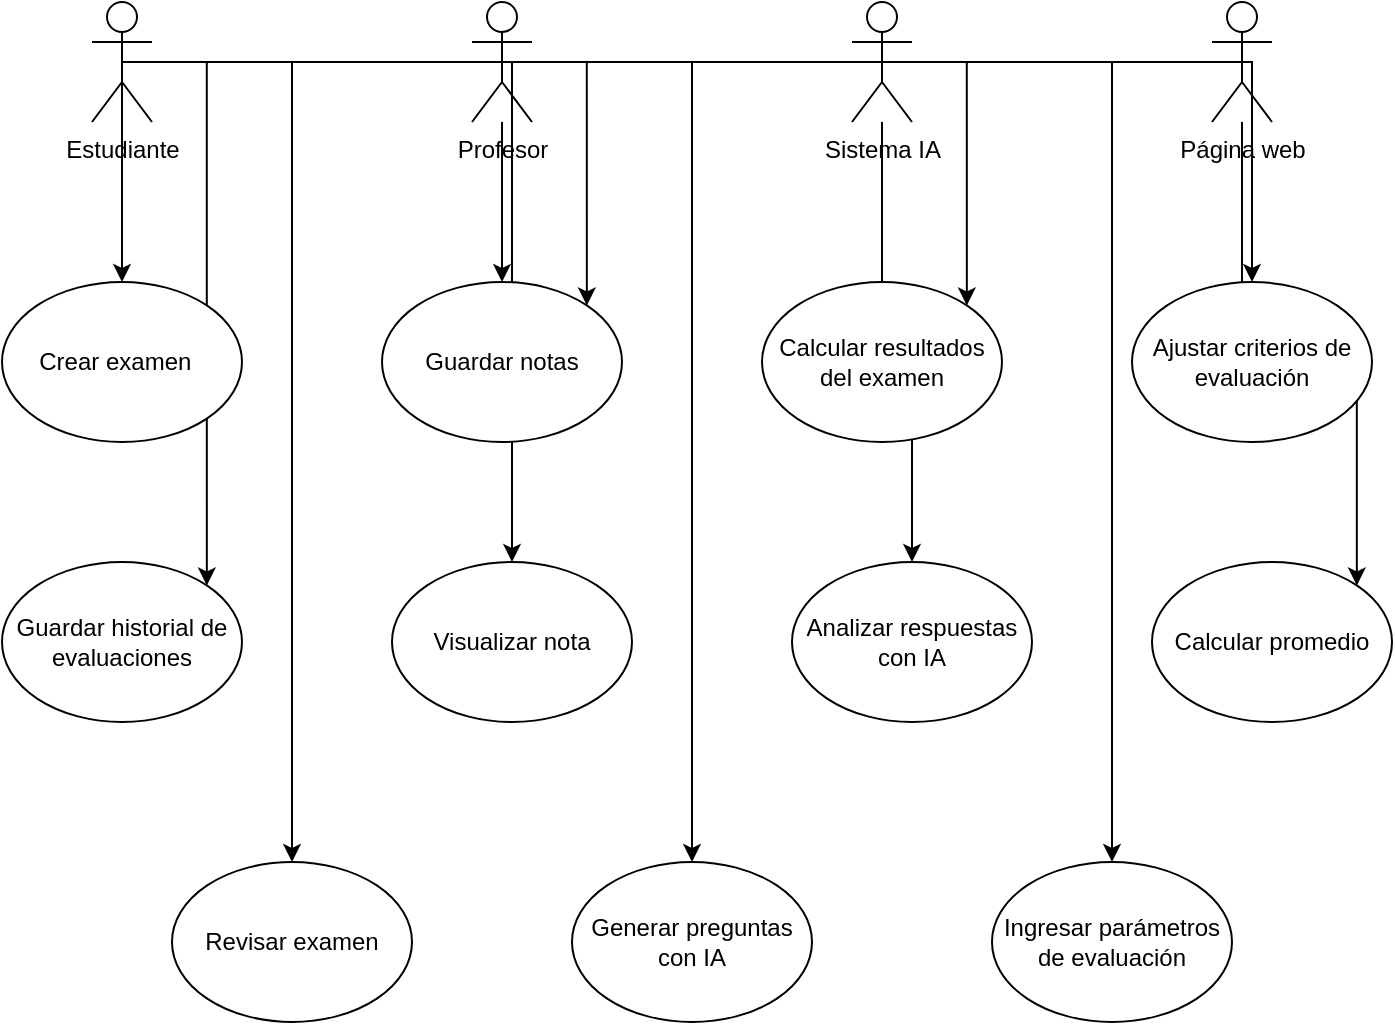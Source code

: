 <mxfile version="26.2.13">
  <diagram name="Página-1" id="vkiyXSqotUK001SRrdO8">
    <mxGraphModel dx="1036" dy="570" grid="1" gridSize="10" guides="1" tooltips="1" connect="1" arrows="1" fold="1" page="1" pageScale="1" pageWidth="827" pageHeight="1169" math="0" shadow="0">
      <root>
        <mxCell id="0" />
        <mxCell id="1" parent="0" />
        <mxCell id="fIKLDwscIjLGTmXY1k3A-29" style="edgeStyle=orthogonalEdgeStyle;rounded=0;orthogonalLoop=1;jettySize=auto;html=1;entryX=0.5;entryY=0;entryDx=0;entryDy=0;" edge="1" parent="1" source="fIKLDwscIjLGTmXY1k3A-1" target="fIKLDwscIjLGTmXY1k3A-18">
          <mxGeometry relative="1" as="geometry" />
        </mxCell>
        <mxCell id="fIKLDwscIjLGTmXY1k3A-1" value="Estudiante" style="shape=umlActor;verticalLabelPosition=bottom;verticalAlign=top;html=1;outlineConnect=0;" vertex="1" parent="1">
          <mxGeometry x="100" y="170" width="30" height="60" as="geometry" />
        </mxCell>
        <mxCell id="fIKLDwscIjLGTmXY1k3A-27" style="edgeStyle=orthogonalEdgeStyle;rounded=0;orthogonalLoop=1;jettySize=auto;html=1;entryX=0.5;entryY=0;entryDx=0;entryDy=0;" edge="1" parent="1" source="fIKLDwscIjLGTmXY1k3A-4" target="fIKLDwscIjLGTmXY1k3A-16">
          <mxGeometry relative="1" as="geometry" />
        </mxCell>
        <mxCell id="fIKLDwscIjLGTmXY1k3A-32" value="" style="edgeStyle=orthogonalEdgeStyle;rounded=0;orthogonalLoop=1;jettySize=auto;html=1;" edge="1" parent="1" source="fIKLDwscIjLGTmXY1k3A-4" target="fIKLDwscIjLGTmXY1k3A-14">
          <mxGeometry relative="1" as="geometry" />
        </mxCell>
        <mxCell id="fIKLDwscIjLGTmXY1k3A-33" style="edgeStyle=orthogonalEdgeStyle;rounded=0;orthogonalLoop=1;jettySize=auto;html=1;" edge="1" parent="1" source="fIKLDwscIjLGTmXY1k3A-4" target="fIKLDwscIjLGTmXY1k3A-21">
          <mxGeometry relative="1" as="geometry" />
        </mxCell>
        <mxCell id="fIKLDwscIjLGTmXY1k3A-36" style="edgeStyle=orthogonalEdgeStyle;rounded=0;orthogonalLoop=1;jettySize=auto;html=1;entryX=0.5;entryY=0;entryDx=0;entryDy=0;" edge="1" parent="1" source="fIKLDwscIjLGTmXY1k3A-4" target="fIKLDwscIjLGTmXY1k3A-35">
          <mxGeometry relative="1" as="geometry" />
        </mxCell>
        <mxCell id="fIKLDwscIjLGTmXY1k3A-4" value="Profesor" style="shape=umlActor;verticalLabelPosition=bottom;verticalAlign=top;html=1;outlineConnect=0;" vertex="1" parent="1">
          <mxGeometry x="290" y="170" width="30" height="60" as="geometry" />
        </mxCell>
        <mxCell id="fIKLDwscIjLGTmXY1k3A-30" style="edgeStyle=orthogonalEdgeStyle;rounded=0;orthogonalLoop=1;jettySize=auto;html=1;entryX=0.5;entryY=0;entryDx=0;entryDy=0;" edge="1" parent="1" source="fIKLDwscIjLGTmXY1k3A-10" target="fIKLDwscIjLGTmXY1k3A-19">
          <mxGeometry relative="1" as="geometry" />
        </mxCell>
        <mxCell id="fIKLDwscIjLGTmXY1k3A-34" style="edgeStyle=orthogonalEdgeStyle;rounded=0;orthogonalLoop=1;jettySize=auto;html=1;entryX=0.5;entryY=0;entryDx=0;entryDy=0;" edge="1" parent="1" source="fIKLDwscIjLGTmXY1k3A-10" target="fIKLDwscIjLGTmXY1k3A-22">
          <mxGeometry relative="1" as="geometry" />
        </mxCell>
        <mxCell id="fIKLDwscIjLGTmXY1k3A-10" value="Sistema IA" style="shape=umlActor;verticalLabelPosition=bottom;verticalAlign=top;html=1;outlineConnect=0;" vertex="1" parent="1">
          <mxGeometry x="480" y="170" width="30" height="60" as="geometry" />
        </mxCell>
        <mxCell id="fIKLDwscIjLGTmXY1k3A-24" style="edgeStyle=orthogonalEdgeStyle;rounded=0;orthogonalLoop=1;jettySize=auto;html=1;" edge="1" parent="1" source="fIKLDwscIjLGTmXY1k3A-11" target="fIKLDwscIjLGTmXY1k3A-13">
          <mxGeometry relative="1" as="geometry" />
        </mxCell>
        <mxCell id="fIKLDwscIjLGTmXY1k3A-25" style="edgeStyle=orthogonalEdgeStyle;rounded=0;orthogonalLoop=1;jettySize=auto;html=1;entryX=1;entryY=0;entryDx=0;entryDy=0;" edge="1" parent="1" source="fIKLDwscIjLGTmXY1k3A-11" target="fIKLDwscIjLGTmXY1k3A-14">
          <mxGeometry relative="1" as="geometry" />
        </mxCell>
        <mxCell id="fIKLDwscIjLGTmXY1k3A-26" style="edgeStyle=orthogonalEdgeStyle;rounded=0;orthogonalLoop=1;jettySize=auto;html=1;entryX=1;entryY=0;entryDx=0;entryDy=0;" edge="1" parent="1" source="fIKLDwscIjLGTmXY1k3A-11" target="fIKLDwscIjLGTmXY1k3A-15">
          <mxGeometry relative="1" as="geometry" />
        </mxCell>
        <mxCell id="fIKLDwscIjLGTmXY1k3A-28" style="edgeStyle=orthogonalEdgeStyle;rounded=0;orthogonalLoop=1;jettySize=auto;html=1;entryX=1;entryY=0;entryDx=0;entryDy=0;" edge="1" parent="1" source="fIKLDwscIjLGTmXY1k3A-11" target="fIKLDwscIjLGTmXY1k3A-17">
          <mxGeometry relative="1" as="geometry" />
        </mxCell>
        <mxCell id="fIKLDwscIjLGTmXY1k3A-31" style="edgeStyle=orthogonalEdgeStyle;rounded=0;orthogonalLoop=1;jettySize=auto;html=1;entryX=1;entryY=0;entryDx=0;entryDy=0;" edge="1" parent="1" source="fIKLDwscIjLGTmXY1k3A-11" target="fIKLDwscIjLGTmXY1k3A-20">
          <mxGeometry relative="1" as="geometry" />
        </mxCell>
        <mxCell id="fIKLDwscIjLGTmXY1k3A-11" value="Página web" style="shape=umlActor;verticalLabelPosition=bottom;verticalAlign=top;html=1;outlineConnect=0;" vertex="1" parent="1">
          <mxGeometry x="660" y="170" width="30" height="60" as="geometry" />
        </mxCell>
        <mxCell id="fIKLDwscIjLGTmXY1k3A-13" value="Crear examen&amp;nbsp;&amp;nbsp;" style="ellipse;whiteSpace=wrap;html=1;" vertex="1" parent="1">
          <mxGeometry x="55" y="310" width="120" height="80" as="geometry" />
        </mxCell>
        <mxCell id="fIKLDwscIjLGTmXY1k3A-14" value="Guardar notas" style="ellipse;whiteSpace=wrap;html=1;" vertex="1" parent="1">
          <mxGeometry x="245" y="310" width="120" height="80" as="geometry" />
        </mxCell>
        <mxCell id="fIKLDwscIjLGTmXY1k3A-15" value="Calcular resultados del examen" style="ellipse;whiteSpace=wrap;html=1;" vertex="1" parent="1">
          <mxGeometry x="435" y="310" width="120" height="80" as="geometry" />
        </mxCell>
        <mxCell id="fIKLDwscIjLGTmXY1k3A-16" value="Ajustar criterios de evaluación" style="ellipse;whiteSpace=wrap;html=1;" vertex="1" parent="1">
          <mxGeometry x="620" y="310" width="120" height="80" as="geometry" />
        </mxCell>
        <mxCell id="fIKLDwscIjLGTmXY1k3A-17" value="Guardar historial de evaluaciones" style="ellipse;whiteSpace=wrap;html=1;" vertex="1" parent="1">
          <mxGeometry x="55" y="450" width="120" height="80" as="geometry" />
        </mxCell>
        <mxCell id="fIKLDwscIjLGTmXY1k3A-18" value="Visualizar nota" style="ellipse;whiteSpace=wrap;html=1;" vertex="1" parent="1">
          <mxGeometry x="250" y="450" width="120" height="80" as="geometry" />
        </mxCell>
        <mxCell id="fIKLDwscIjLGTmXY1k3A-19" value="Analizar respuestas con IA" style="ellipse;whiteSpace=wrap;html=1;" vertex="1" parent="1">
          <mxGeometry x="450" y="450" width="120" height="80" as="geometry" />
        </mxCell>
        <mxCell id="fIKLDwscIjLGTmXY1k3A-20" value="Calcular promedio" style="ellipse;whiteSpace=wrap;html=1;" vertex="1" parent="1">
          <mxGeometry x="630" y="450" width="120" height="80" as="geometry" />
        </mxCell>
        <mxCell id="fIKLDwscIjLGTmXY1k3A-21" value="Revisar examen" style="ellipse;whiteSpace=wrap;html=1;" vertex="1" parent="1">
          <mxGeometry x="140" y="600" width="120" height="80" as="geometry" />
        </mxCell>
        <mxCell id="fIKLDwscIjLGTmXY1k3A-22" value="Generar preguntas con IA" style="ellipse;whiteSpace=wrap;html=1;" vertex="1" parent="1">
          <mxGeometry x="340" y="600" width="120" height="80" as="geometry" />
        </mxCell>
        <mxCell id="fIKLDwscIjLGTmXY1k3A-35" value="Ingresar parámetros de evaluación" style="ellipse;whiteSpace=wrap;html=1;" vertex="1" parent="1">
          <mxGeometry x="550" y="600" width="120" height="80" as="geometry" />
        </mxCell>
      </root>
    </mxGraphModel>
  </diagram>
</mxfile>
